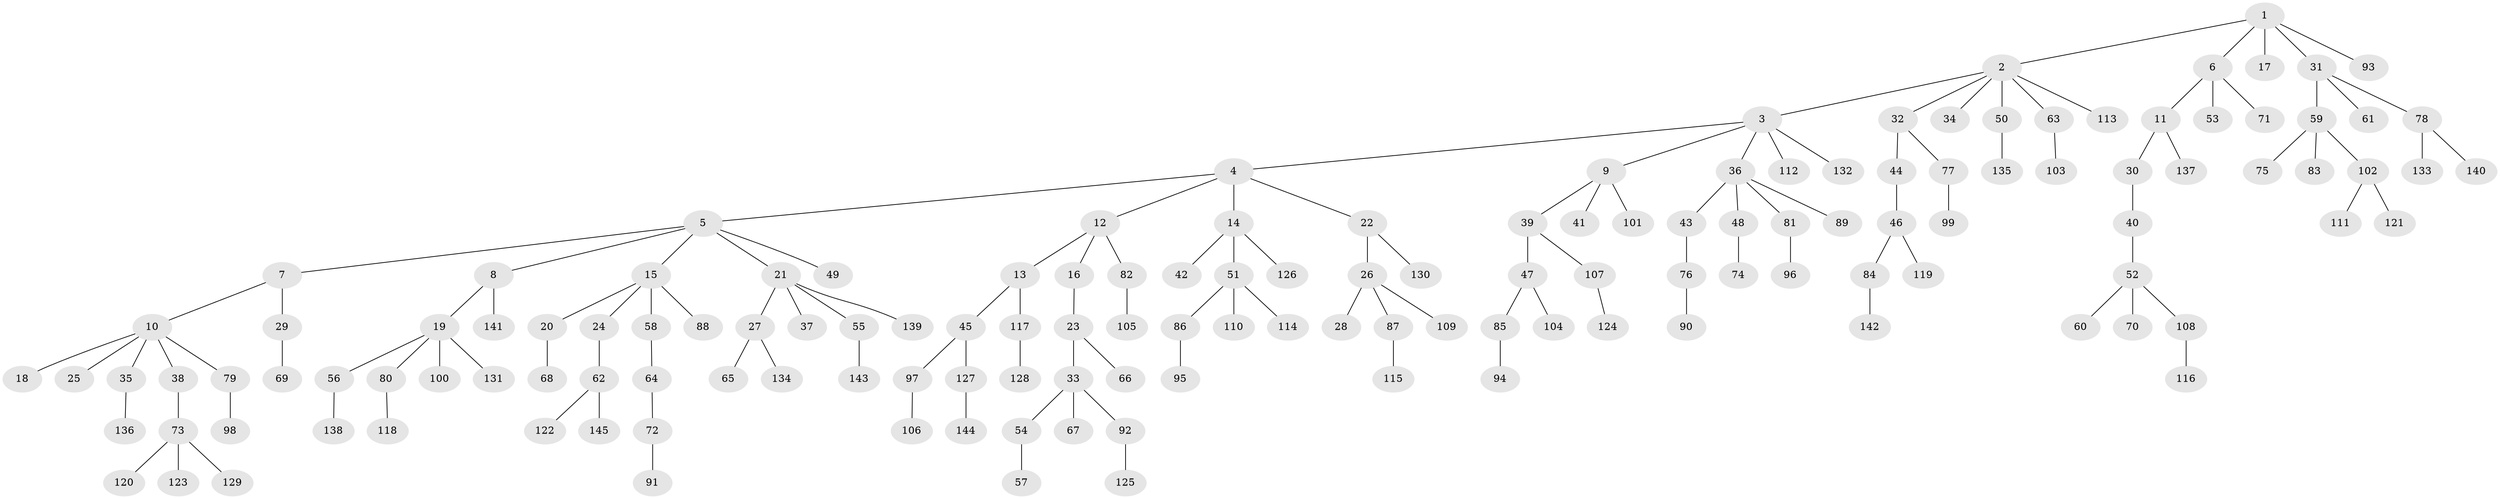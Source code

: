 // Generated by graph-tools (version 1.1) at 2025/11/02/27/25 16:11:25]
// undirected, 145 vertices, 144 edges
graph export_dot {
graph [start="1"]
  node [color=gray90,style=filled];
  1;
  2;
  3;
  4;
  5;
  6;
  7;
  8;
  9;
  10;
  11;
  12;
  13;
  14;
  15;
  16;
  17;
  18;
  19;
  20;
  21;
  22;
  23;
  24;
  25;
  26;
  27;
  28;
  29;
  30;
  31;
  32;
  33;
  34;
  35;
  36;
  37;
  38;
  39;
  40;
  41;
  42;
  43;
  44;
  45;
  46;
  47;
  48;
  49;
  50;
  51;
  52;
  53;
  54;
  55;
  56;
  57;
  58;
  59;
  60;
  61;
  62;
  63;
  64;
  65;
  66;
  67;
  68;
  69;
  70;
  71;
  72;
  73;
  74;
  75;
  76;
  77;
  78;
  79;
  80;
  81;
  82;
  83;
  84;
  85;
  86;
  87;
  88;
  89;
  90;
  91;
  92;
  93;
  94;
  95;
  96;
  97;
  98;
  99;
  100;
  101;
  102;
  103;
  104;
  105;
  106;
  107;
  108;
  109;
  110;
  111;
  112;
  113;
  114;
  115;
  116;
  117;
  118;
  119;
  120;
  121;
  122;
  123;
  124;
  125;
  126;
  127;
  128;
  129;
  130;
  131;
  132;
  133;
  134;
  135;
  136;
  137;
  138;
  139;
  140;
  141;
  142;
  143;
  144;
  145;
  1 -- 2;
  1 -- 6;
  1 -- 17;
  1 -- 31;
  1 -- 93;
  2 -- 3;
  2 -- 32;
  2 -- 34;
  2 -- 50;
  2 -- 63;
  2 -- 113;
  3 -- 4;
  3 -- 9;
  3 -- 36;
  3 -- 112;
  3 -- 132;
  4 -- 5;
  4 -- 12;
  4 -- 14;
  4 -- 22;
  5 -- 7;
  5 -- 8;
  5 -- 15;
  5 -- 21;
  5 -- 49;
  6 -- 11;
  6 -- 53;
  6 -- 71;
  7 -- 10;
  7 -- 29;
  8 -- 19;
  8 -- 141;
  9 -- 39;
  9 -- 41;
  9 -- 101;
  10 -- 18;
  10 -- 25;
  10 -- 35;
  10 -- 38;
  10 -- 79;
  11 -- 30;
  11 -- 137;
  12 -- 13;
  12 -- 16;
  12 -- 82;
  13 -- 45;
  13 -- 117;
  14 -- 42;
  14 -- 51;
  14 -- 126;
  15 -- 20;
  15 -- 24;
  15 -- 58;
  15 -- 88;
  16 -- 23;
  19 -- 56;
  19 -- 80;
  19 -- 100;
  19 -- 131;
  20 -- 68;
  21 -- 27;
  21 -- 37;
  21 -- 55;
  21 -- 139;
  22 -- 26;
  22 -- 130;
  23 -- 33;
  23 -- 66;
  24 -- 62;
  26 -- 28;
  26 -- 87;
  26 -- 109;
  27 -- 65;
  27 -- 134;
  29 -- 69;
  30 -- 40;
  31 -- 59;
  31 -- 61;
  31 -- 78;
  32 -- 44;
  32 -- 77;
  33 -- 54;
  33 -- 67;
  33 -- 92;
  35 -- 136;
  36 -- 43;
  36 -- 48;
  36 -- 81;
  36 -- 89;
  38 -- 73;
  39 -- 47;
  39 -- 107;
  40 -- 52;
  43 -- 76;
  44 -- 46;
  45 -- 97;
  45 -- 127;
  46 -- 84;
  46 -- 119;
  47 -- 85;
  47 -- 104;
  48 -- 74;
  50 -- 135;
  51 -- 86;
  51 -- 110;
  51 -- 114;
  52 -- 60;
  52 -- 70;
  52 -- 108;
  54 -- 57;
  55 -- 143;
  56 -- 138;
  58 -- 64;
  59 -- 75;
  59 -- 83;
  59 -- 102;
  62 -- 122;
  62 -- 145;
  63 -- 103;
  64 -- 72;
  72 -- 91;
  73 -- 120;
  73 -- 123;
  73 -- 129;
  76 -- 90;
  77 -- 99;
  78 -- 133;
  78 -- 140;
  79 -- 98;
  80 -- 118;
  81 -- 96;
  82 -- 105;
  84 -- 142;
  85 -- 94;
  86 -- 95;
  87 -- 115;
  92 -- 125;
  97 -- 106;
  102 -- 111;
  102 -- 121;
  107 -- 124;
  108 -- 116;
  117 -- 128;
  127 -- 144;
}
